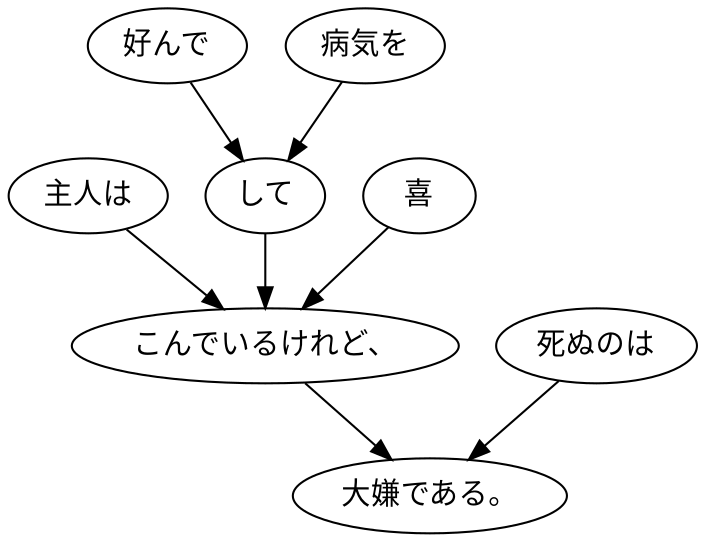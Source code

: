 digraph graph4507 {
	node0 [label="主人は"];
	node1 [label="好んで"];
	node2 [label="病気を"];
	node3 [label="して"];
	node4 [label="喜"];
	node5 [label="こんでいるけれど、"];
	node6 [label="死ぬのは"];
	node7 [label="大嫌である。"];
	node0 -> node5;
	node1 -> node3;
	node2 -> node3;
	node3 -> node5;
	node4 -> node5;
	node5 -> node7;
	node6 -> node7;
}
